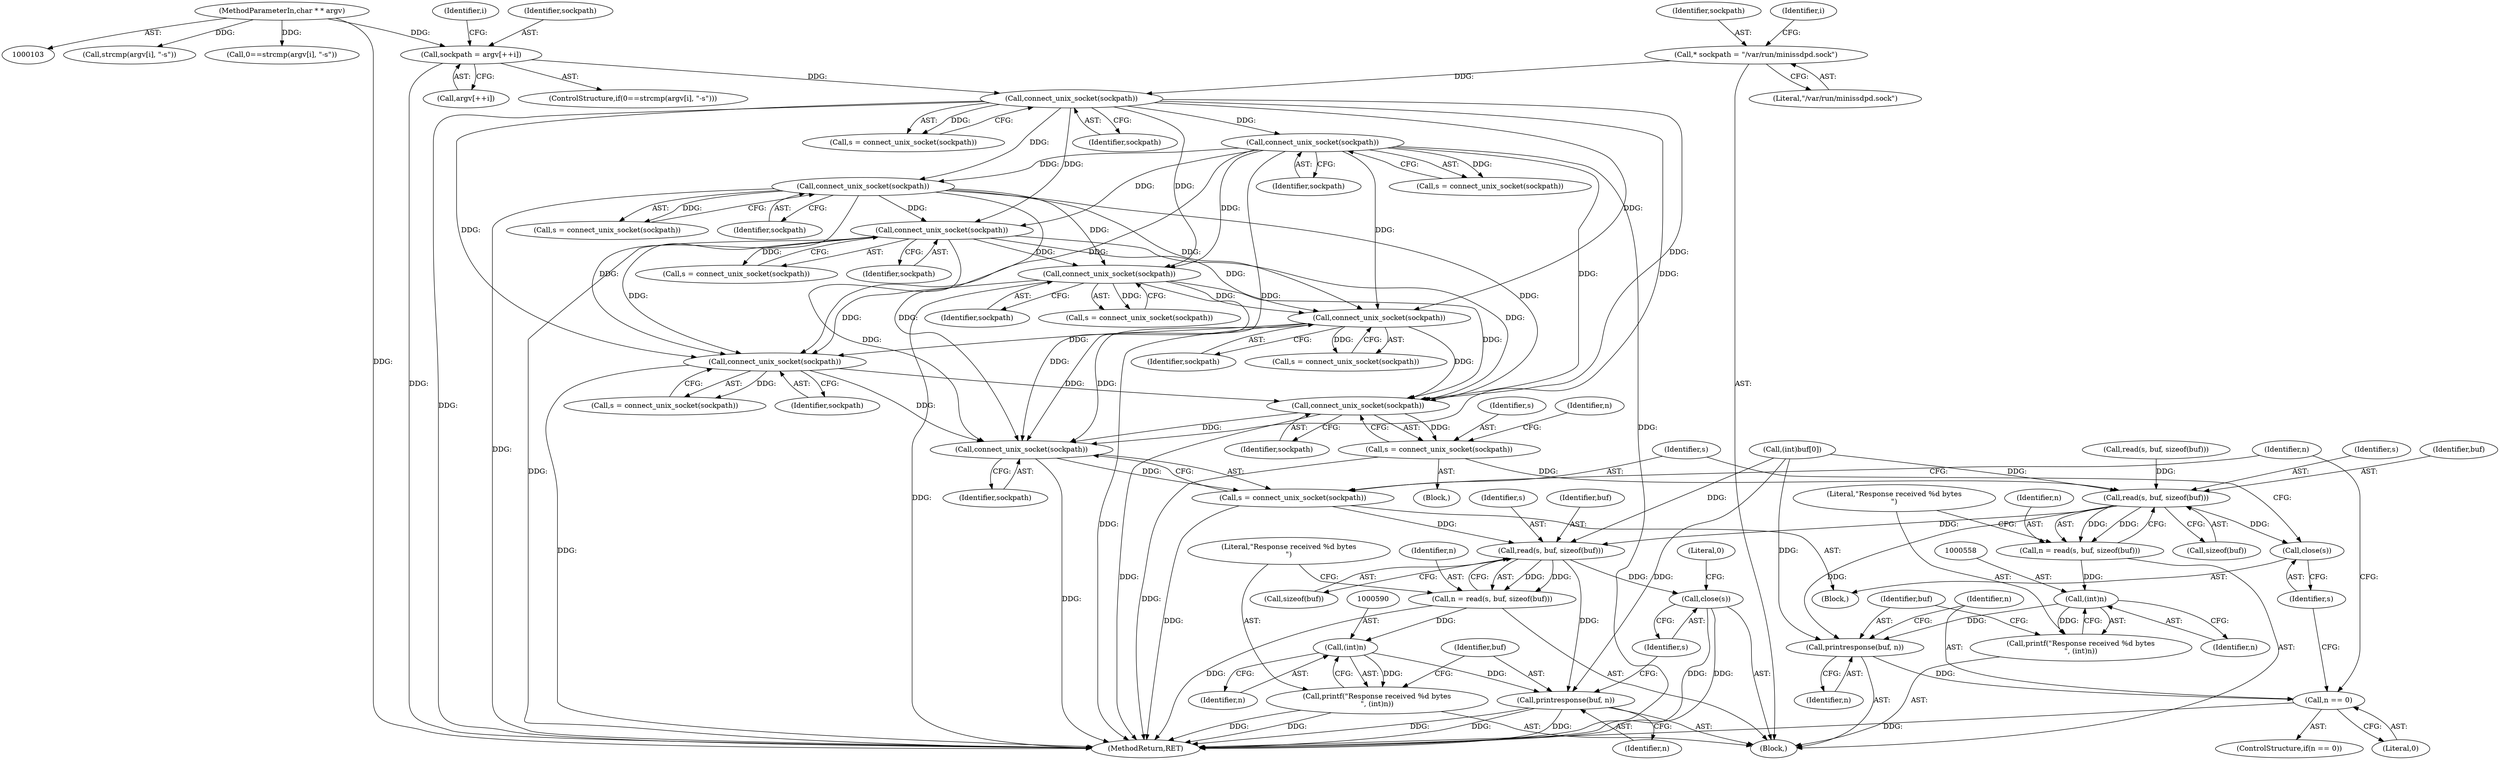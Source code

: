 digraph "0_miniupnp_b238cade9a173c6f751a34acf8ccff838a62aa47_0@pointer" {
"1000540" [label="(Call,connect_unix_socket(sockpath))"];
"1000258" [label="(Call,connect_unix_socket(sockpath))"];
"1000222" [label="(Call,connect_unix_socket(sockpath))"];
"1000159" [label="(Call,* sockpath = \"/var/run/minissdpd.sock\")"];
"1000182" [label="(Call,sockpath = argv[++i])"];
"1000105" [label="(MethodParameterIn,char * * argv)"];
"1000508" [label="(Call,connect_unix_socket(sockpath))"];
"1000292" [label="(Call,connect_unix_socket(sockpath))"];
"1000357" [label="(Call,connect_unix_socket(sockpath))"];
"1000326" [label="(Call,connect_unix_socket(sockpath))"];
"1000470" [label="(Call,connect_unix_socket(sockpath))"];
"1000538" [label="(Call,s = connect_unix_socket(sockpath))"];
"1000550" [label="(Call,read(s, buf, sizeof(buf)))"];
"1000548" [label="(Call,n = read(s, buf, sizeof(buf)))"];
"1000557" [label="(Call,(int)n)"];
"1000555" [label="(Call,printf(\"Response received %d bytes\n\", (int)n))"];
"1000560" [label="(Call,printresponse(buf, n))"];
"1000564" [label="(Call,n == 0)"];
"1000568" [label="(Call,close(s))"];
"1000582" [label="(Call,read(s, buf, sizeof(buf)))"];
"1000580" [label="(Call,n = read(s, buf, sizeof(buf)))"];
"1000589" [label="(Call,(int)n)"];
"1000587" [label="(Call,printf(\"Response received %d bytes\n\", (int)n))"];
"1000592" [label="(Call,printresponse(buf, n))"];
"1000595" [label="(Call,close(s))"];
"1000572" [label="(Call,connect_unix_socket(sockpath))"];
"1000570" [label="(Call,s = connect_unix_socket(sockpath))"];
"1000177" [label="(Call,strcmp(argv[i], \"-s\"))"];
"1000573" [label="(Identifier,sockpath)"];
"1000552" [label="(Identifier,buf)"];
"1000357" [label="(Call,connect_unix_socket(sockpath))"];
"1000567" [label="(Block,)"];
"1000183" [label="(Identifier,sockpath)"];
"1000548" [label="(Call,n = read(s, buf, sizeof(buf)))"];
"1000553" [label="(Call,sizeof(buf))"];
"1000175" [label="(Call,0==strcmp(argv[i], \"-s\"))"];
"1000470" [label="(Call,connect_unix_socket(sockpath))"];
"1000172" [label="(Identifier,i)"];
"1000355" [label="(Call,s = connect_unix_socket(sockpath))"];
"1000506" [label="(Call,s = connect_unix_socket(sockpath))"];
"1000222" [label="(Call,connect_unix_socket(sockpath))"];
"1000594" [label="(Identifier,n)"];
"1000560" [label="(Call,printresponse(buf, n))"];
"1000570" [label="(Call,s = connect_unix_socket(sockpath))"];
"1000258" [label="(Call,connect_unix_socket(sockpath))"];
"1000596" [label="(Identifier,s)"];
"1000564" [label="(Call,n == 0)"];
"1000541" [label="(Identifier,sockpath)"];
"1000592" [label="(Call,printresponse(buf, n))"];
"1000324" [label="(Call,s = connect_unix_socket(sockpath))"];
"1000568" [label="(Call,close(s))"];
"1000565" [label="(Identifier,n)"];
"1000381" [label="(Call,(int)buf[0])"];
"1000159" [label="(Call,* sockpath = \"/var/run/minissdpd.sock\")"];
"1000105" [label="(MethodParameterIn,char * * argv)"];
"1000595" [label="(Call,close(s))"];
"1000327" [label="(Identifier,sockpath)"];
"1000550" [label="(Call,read(s, buf, sizeof(buf)))"];
"1000588" [label="(Literal,\"Response received %d bytes\n\")"];
"1000259" [label="(Identifier,sockpath)"];
"1000571" [label="(Identifier,s)"];
"1000555" [label="(Call,printf(\"Response received %d bytes\n\", (int)n))"];
"1000326" [label="(Call,connect_unix_socket(sockpath))"];
"1000543" [label="(Identifier,n)"];
"1000561" [label="(Identifier,buf)"];
"1000549" [label="(Identifier,n)"];
"1000582" [label="(Call,read(s, buf, sizeof(buf)))"];
"1000540" [label="(Call,connect_unix_socket(sockpath))"];
"1000161" [label="(Literal,\"/var/run/minissdpd.sock\")"];
"1000535" [label="(Block,)"];
"1000585" [label="(Call,sizeof(buf))"];
"1000184" [label="(Call,argv[++i])"];
"1000583" [label="(Identifier,s)"];
"1000569" [label="(Identifier,s)"];
"1000557" [label="(Call,(int)n)"];
"1000292" [label="(Call,connect_unix_socket(sockpath))"];
"1000587" [label="(Call,printf(\"Response received %d bytes\n\", (int)n))"];
"1000468" [label="(Call,s = connect_unix_socket(sockpath))"];
"1000290" [label="(Call,s = connect_unix_socket(sockpath))"];
"1000518" [label="(Call,read(s, buf, sizeof(buf)))"];
"1000538" [label="(Call,s = connect_unix_socket(sockpath))"];
"1000293" [label="(Identifier,sockpath)"];
"1000223" [label="(Identifier,sockpath)"];
"1000539" [label="(Identifier,s)"];
"1000572" [label="(Call,connect_unix_socket(sockpath))"];
"1000562" [label="(Identifier,n)"];
"1000563" [label="(ControlStructure,if(n == 0))"];
"1000471" [label="(Identifier,sockpath)"];
"1000591" [label="(Identifier,n)"];
"1000580" [label="(Call,n = read(s, buf, sizeof(buf)))"];
"1000599" [label="(MethodReturn,RET)"];
"1000575" [label="(Identifier,n)"];
"1000598" [label="(Literal,0)"];
"1000589" [label="(Call,(int)n)"];
"1000220" [label="(Call,s = connect_unix_socket(sockpath))"];
"1000584" [label="(Identifier,buf)"];
"1000509" [label="(Identifier,sockpath)"];
"1000581" [label="(Identifier,n)"];
"1000182" [label="(Call,sockpath = argv[++i])"];
"1000164" [label="(Identifier,i)"];
"1000174" [label="(ControlStructure,if(0==strcmp(argv[i], \"-s\")))"];
"1000508" [label="(Call,connect_unix_socket(sockpath))"];
"1000256" [label="(Call,s = connect_unix_socket(sockpath))"];
"1000559" [label="(Identifier,n)"];
"1000566" [label="(Literal,0)"];
"1000593" [label="(Identifier,buf)"];
"1000106" [label="(Block,)"];
"1000358" [label="(Identifier,sockpath)"];
"1000551" [label="(Identifier,s)"];
"1000556" [label="(Literal,\"Response received %d bytes\n\")"];
"1000160" [label="(Identifier,sockpath)"];
"1000540" -> "1000538"  [label="AST: "];
"1000540" -> "1000541"  [label="CFG: "];
"1000541" -> "1000540"  [label="AST: "];
"1000538" -> "1000540"  [label="CFG: "];
"1000540" -> "1000599"  [label="DDG: "];
"1000540" -> "1000538"  [label="DDG: "];
"1000258" -> "1000540"  [label="DDG: "];
"1000222" -> "1000540"  [label="DDG: "];
"1000508" -> "1000540"  [label="DDG: "];
"1000292" -> "1000540"  [label="DDG: "];
"1000357" -> "1000540"  [label="DDG: "];
"1000470" -> "1000540"  [label="DDG: "];
"1000326" -> "1000540"  [label="DDG: "];
"1000540" -> "1000572"  [label="DDG: "];
"1000258" -> "1000256"  [label="AST: "];
"1000258" -> "1000259"  [label="CFG: "];
"1000259" -> "1000258"  [label="AST: "];
"1000256" -> "1000258"  [label="CFG: "];
"1000258" -> "1000599"  [label="DDG: "];
"1000258" -> "1000256"  [label="DDG: "];
"1000222" -> "1000258"  [label="DDG: "];
"1000258" -> "1000292"  [label="DDG: "];
"1000258" -> "1000326"  [label="DDG: "];
"1000258" -> "1000357"  [label="DDG: "];
"1000258" -> "1000470"  [label="DDG: "];
"1000258" -> "1000508"  [label="DDG: "];
"1000258" -> "1000572"  [label="DDG: "];
"1000222" -> "1000220"  [label="AST: "];
"1000222" -> "1000223"  [label="CFG: "];
"1000223" -> "1000222"  [label="AST: "];
"1000220" -> "1000222"  [label="CFG: "];
"1000222" -> "1000599"  [label="DDG: "];
"1000222" -> "1000220"  [label="DDG: "];
"1000159" -> "1000222"  [label="DDG: "];
"1000182" -> "1000222"  [label="DDG: "];
"1000222" -> "1000292"  [label="DDG: "];
"1000222" -> "1000326"  [label="DDG: "];
"1000222" -> "1000357"  [label="DDG: "];
"1000222" -> "1000470"  [label="DDG: "];
"1000222" -> "1000508"  [label="DDG: "];
"1000222" -> "1000572"  [label="DDG: "];
"1000159" -> "1000106"  [label="AST: "];
"1000159" -> "1000161"  [label="CFG: "];
"1000160" -> "1000159"  [label="AST: "];
"1000161" -> "1000159"  [label="AST: "];
"1000164" -> "1000159"  [label="CFG: "];
"1000182" -> "1000174"  [label="AST: "];
"1000182" -> "1000184"  [label="CFG: "];
"1000183" -> "1000182"  [label="AST: "];
"1000184" -> "1000182"  [label="AST: "];
"1000172" -> "1000182"  [label="CFG: "];
"1000182" -> "1000599"  [label="DDG: "];
"1000105" -> "1000182"  [label="DDG: "];
"1000105" -> "1000103"  [label="AST: "];
"1000105" -> "1000599"  [label="DDG: "];
"1000105" -> "1000175"  [label="DDG: "];
"1000105" -> "1000177"  [label="DDG: "];
"1000508" -> "1000506"  [label="AST: "];
"1000508" -> "1000509"  [label="CFG: "];
"1000509" -> "1000508"  [label="AST: "];
"1000506" -> "1000508"  [label="CFG: "];
"1000508" -> "1000599"  [label="DDG: "];
"1000508" -> "1000506"  [label="DDG: "];
"1000292" -> "1000508"  [label="DDG: "];
"1000357" -> "1000508"  [label="DDG: "];
"1000470" -> "1000508"  [label="DDG: "];
"1000326" -> "1000508"  [label="DDG: "];
"1000508" -> "1000572"  [label="DDG: "];
"1000292" -> "1000290"  [label="AST: "];
"1000292" -> "1000293"  [label="CFG: "];
"1000293" -> "1000292"  [label="AST: "];
"1000290" -> "1000292"  [label="CFG: "];
"1000292" -> "1000599"  [label="DDG: "];
"1000292" -> "1000290"  [label="DDG: "];
"1000292" -> "1000326"  [label="DDG: "];
"1000292" -> "1000357"  [label="DDG: "];
"1000292" -> "1000470"  [label="DDG: "];
"1000292" -> "1000572"  [label="DDG: "];
"1000357" -> "1000355"  [label="AST: "];
"1000357" -> "1000358"  [label="CFG: "];
"1000358" -> "1000357"  [label="AST: "];
"1000355" -> "1000357"  [label="CFG: "];
"1000357" -> "1000599"  [label="DDG: "];
"1000357" -> "1000355"  [label="DDG: "];
"1000326" -> "1000357"  [label="DDG: "];
"1000357" -> "1000470"  [label="DDG: "];
"1000357" -> "1000572"  [label="DDG: "];
"1000326" -> "1000324"  [label="AST: "];
"1000326" -> "1000327"  [label="CFG: "];
"1000327" -> "1000326"  [label="AST: "];
"1000324" -> "1000326"  [label="CFG: "];
"1000326" -> "1000599"  [label="DDG: "];
"1000326" -> "1000324"  [label="DDG: "];
"1000326" -> "1000470"  [label="DDG: "];
"1000326" -> "1000572"  [label="DDG: "];
"1000470" -> "1000468"  [label="AST: "];
"1000470" -> "1000471"  [label="CFG: "];
"1000471" -> "1000470"  [label="AST: "];
"1000468" -> "1000470"  [label="CFG: "];
"1000470" -> "1000599"  [label="DDG: "];
"1000470" -> "1000468"  [label="DDG: "];
"1000470" -> "1000572"  [label="DDG: "];
"1000538" -> "1000535"  [label="AST: "];
"1000539" -> "1000538"  [label="AST: "];
"1000543" -> "1000538"  [label="CFG: "];
"1000538" -> "1000599"  [label="DDG: "];
"1000538" -> "1000550"  [label="DDG: "];
"1000550" -> "1000548"  [label="AST: "];
"1000550" -> "1000553"  [label="CFG: "];
"1000551" -> "1000550"  [label="AST: "];
"1000552" -> "1000550"  [label="AST: "];
"1000553" -> "1000550"  [label="AST: "];
"1000548" -> "1000550"  [label="CFG: "];
"1000550" -> "1000548"  [label="DDG: "];
"1000550" -> "1000548"  [label="DDG: "];
"1000518" -> "1000550"  [label="DDG: "];
"1000381" -> "1000550"  [label="DDG: "];
"1000550" -> "1000560"  [label="DDG: "];
"1000550" -> "1000568"  [label="DDG: "];
"1000550" -> "1000582"  [label="DDG: "];
"1000548" -> "1000106"  [label="AST: "];
"1000549" -> "1000548"  [label="AST: "];
"1000556" -> "1000548"  [label="CFG: "];
"1000548" -> "1000557"  [label="DDG: "];
"1000557" -> "1000555"  [label="AST: "];
"1000557" -> "1000559"  [label="CFG: "];
"1000558" -> "1000557"  [label="AST: "];
"1000559" -> "1000557"  [label="AST: "];
"1000555" -> "1000557"  [label="CFG: "];
"1000557" -> "1000555"  [label="DDG: "];
"1000557" -> "1000560"  [label="DDG: "];
"1000555" -> "1000106"  [label="AST: "];
"1000556" -> "1000555"  [label="AST: "];
"1000561" -> "1000555"  [label="CFG: "];
"1000560" -> "1000106"  [label="AST: "];
"1000560" -> "1000562"  [label="CFG: "];
"1000561" -> "1000560"  [label="AST: "];
"1000562" -> "1000560"  [label="AST: "];
"1000565" -> "1000560"  [label="CFG: "];
"1000381" -> "1000560"  [label="DDG: "];
"1000560" -> "1000564"  [label="DDG: "];
"1000564" -> "1000563"  [label="AST: "];
"1000564" -> "1000566"  [label="CFG: "];
"1000565" -> "1000564"  [label="AST: "];
"1000566" -> "1000564"  [label="AST: "];
"1000569" -> "1000564"  [label="CFG: "];
"1000575" -> "1000564"  [label="CFG: "];
"1000564" -> "1000599"  [label="DDG: "];
"1000568" -> "1000567"  [label="AST: "];
"1000568" -> "1000569"  [label="CFG: "];
"1000569" -> "1000568"  [label="AST: "];
"1000571" -> "1000568"  [label="CFG: "];
"1000582" -> "1000580"  [label="AST: "];
"1000582" -> "1000585"  [label="CFG: "];
"1000583" -> "1000582"  [label="AST: "];
"1000584" -> "1000582"  [label="AST: "];
"1000585" -> "1000582"  [label="AST: "];
"1000580" -> "1000582"  [label="CFG: "];
"1000582" -> "1000580"  [label="DDG: "];
"1000582" -> "1000580"  [label="DDG: "];
"1000570" -> "1000582"  [label="DDG: "];
"1000381" -> "1000582"  [label="DDG: "];
"1000582" -> "1000592"  [label="DDG: "];
"1000582" -> "1000595"  [label="DDG: "];
"1000580" -> "1000106"  [label="AST: "];
"1000581" -> "1000580"  [label="AST: "];
"1000588" -> "1000580"  [label="CFG: "];
"1000580" -> "1000599"  [label="DDG: "];
"1000580" -> "1000589"  [label="DDG: "];
"1000589" -> "1000587"  [label="AST: "];
"1000589" -> "1000591"  [label="CFG: "];
"1000590" -> "1000589"  [label="AST: "];
"1000591" -> "1000589"  [label="AST: "];
"1000587" -> "1000589"  [label="CFG: "];
"1000589" -> "1000587"  [label="DDG: "];
"1000589" -> "1000592"  [label="DDG: "];
"1000587" -> "1000106"  [label="AST: "];
"1000588" -> "1000587"  [label="AST: "];
"1000593" -> "1000587"  [label="CFG: "];
"1000587" -> "1000599"  [label="DDG: "];
"1000587" -> "1000599"  [label="DDG: "];
"1000592" -> "1000106"  [label="AST: "];
"1000592" -> "1000594"  [label="CFG: "];
"1000593" -> "1000592"  [label="AST: "];
"1000594" -> "1000592"  [label="AST: "];
"1000596" -> "1000592"  [label="CFG: "];
"1000592" -> "1000599"  [label="DDG: "];
"1000592" -> "1000599"  [label="DDG: "];
"1000592" -> "1000599"  [label="DDG: "];
"1000381" -> "1000592"  [label="DDG: "];
"1000595" -> "1000106"  [label="AST: "];
"1000595" -> "1000596"  [label="CFG: "];
"1000596" -> "1000595"  [label="AST: "];
"1000598" -> "1000595"  [label="CFG: "];
"1000595" -> "1000599"  [label="DDG: "];
"1000595" -> "1000599"  [label="DDG: "];
"1000572" -> "1000570"  [label="AST: "];
"1000572" -> "1000573"  [label="CFG: "];
"1000573" -> "1000572"  [label="AST: "];
"1000570" -> "1000572"  [label="CFG: "];
"1000572" -> "1000599"  [label="DDG: "];
"1000572" -> "1000570"  [label="DDG: "];
"1000570" -> "1000567"  [label="AST: "];
"1000571" -> "1000570"  [label="AST: "];
"1000575" -> "1000570"  [label="CFG: "];
"1000570" -> "1000599"  [label="DDG: "];
}
